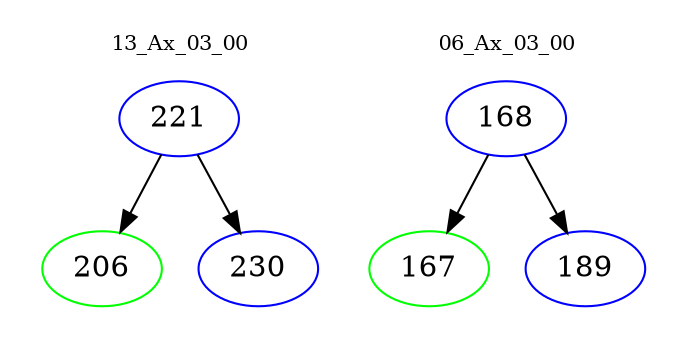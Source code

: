digraph{
subgraph cluster_0 {
color = white
label = "13_Ax_03_00";
fontsize=10;
T0_221 [label="221", color="blue"]
T0_221 -> T0_206 [color="black"]
T0_206 [label="206", color="green"]
T0_221 -> T0_230 [color="black"]
T0_230 [label="230", color="blue"]
}
subgraph cluster_1 {
color = white
label = "06_Ax_03_00";
fontsize=10;
T1_168 [label="168", color="blue"]
T1_168 -> T1_167 [color="black"]
T1_167 [label="167", color="green"]
T1_168 -> T1_189 [color="black"]
T1_189 [label="189", color="blue"]
}
}
